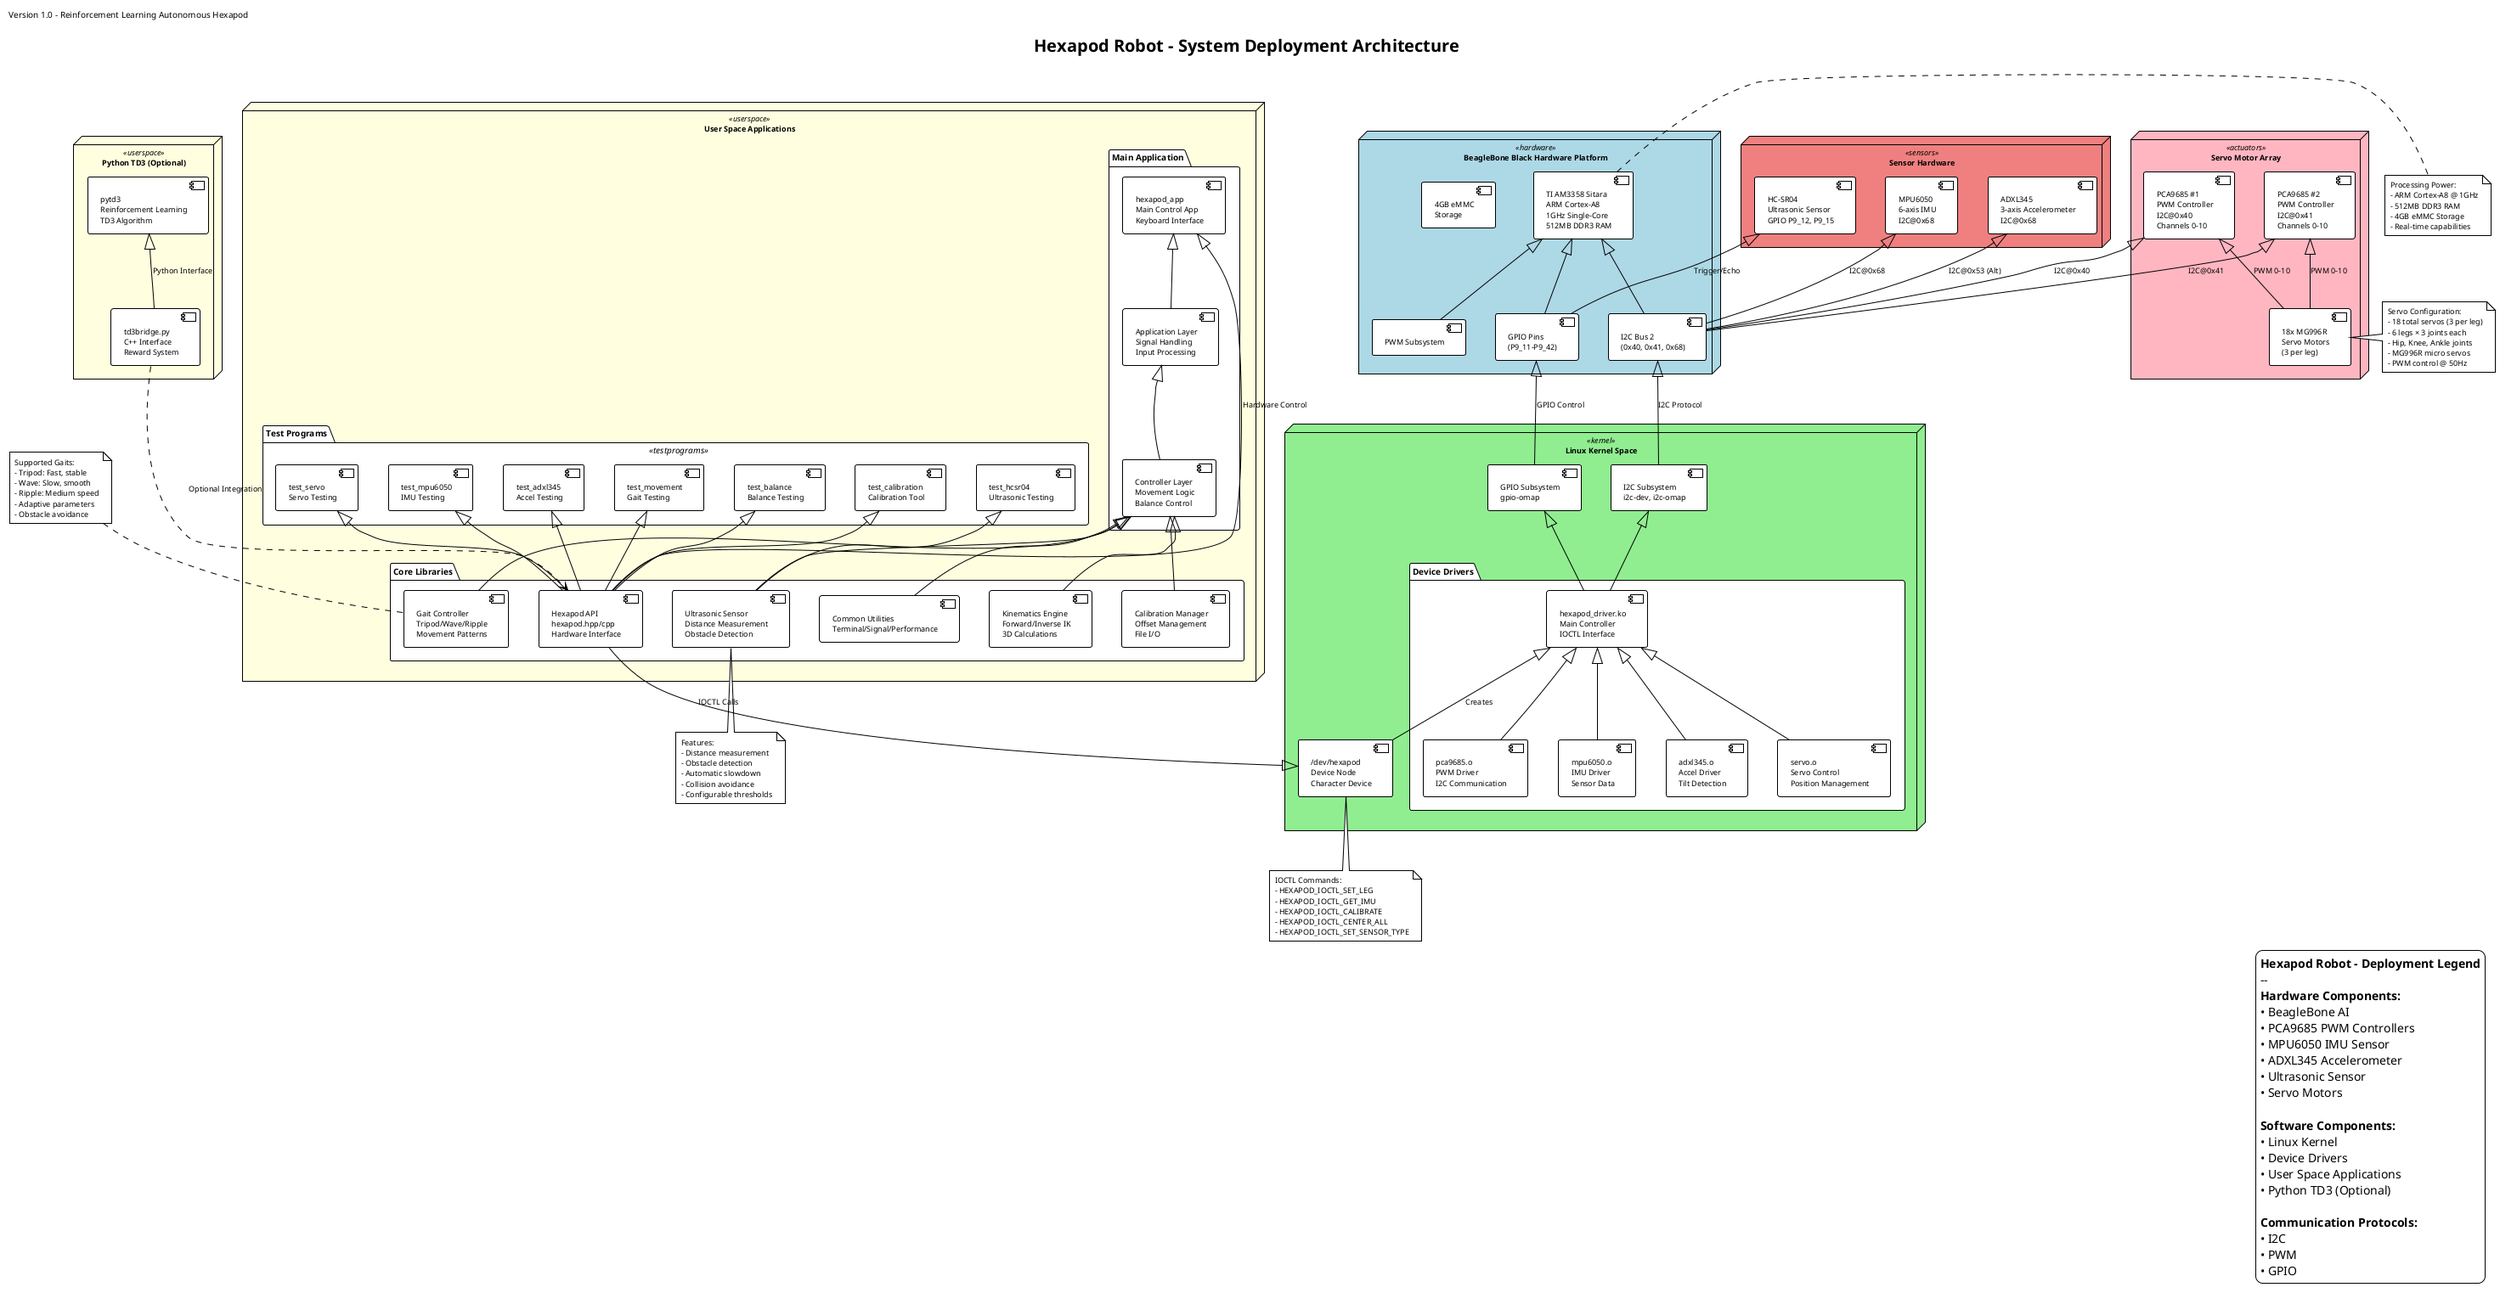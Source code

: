 /'
 * Hexapod Project - A Reinforcement Learning-based Autonomous Hexapod
 * Copyright (C) 2025  Nguyen Trong Phuc
 *
 * This program is free software; you can redistribute it and/or modify
 * it under the terms of the GNU General Public License as published by
 * the Free Software Foundation; either version 2 of the License, or
 * (at your option) any later version.
 *
 * This program is distributed in the hope that it will be useful,
 * but WITHOUT ANY WARRANTY; without even the implied warranty of
 * MERCHANTABILITY or FITNESS FOR A PARTICULAR PURPOSE.  See the
 * GNU General Public License for more details.
 *
 * You should have received a copy of the GNU General Public License
 * along with this program; if not, write to the Free Software Foundation,
 * Inc., 51 Franklin Street, Fifth Floor, Boston, MA 02110-1301 USA.
 '/

@startuml deployment
!theme plain
!define RECTANGLE class

title <font size=20><b>Hexapod Robot - System Deployment Architecture</b></font>
left header Version 1.0 - Reinforcement Learning Autonomous Hexapod
right header BeagleBone Black Platform

skinparam page {
    size A4
    margin 10mm
}

skinparam {
    defaultFontSize 9
    classFontSize 8
    packageFontSize 10
    titleFontSize 12
}

skinparam node {
    BackgroundColor<<hardware>> LightBlue
    BackgroundColor<<kernel>> LightGreen
    BackgroundColor<<userspace>> LightYellow
    BackgroundColor<<sensors>> LightCoral
    BackgroundColor<<actuators>> LightPink
}

' Hardware Layer
node "BeagleBone Black Hardware Platform" <<hardware>> {
    component "TI AM3358 Sitara\nARM Cortex-A8\n1GHz Single-Core\n512MB DDR3 RAM" as processor
    component "4GB eMMC\nStorage" as storage
    component "I2C Bus 2\n(0x40, 0x41, 0x68)" as i2c_bus
    component "GPIO Pins\n(P9_11-P9_42)" as gpio_pins
    component "PWM Subsystem" as pwm_sys
}

' Sensor Hardware
node "Sensor Hardware" <<sensors>> {
    component "MPU6050\n6-axis IMU\nI2C@0x68" as mpu6050_hw
    component "ADXL345\n3-axis Accelerometer\nI2C@0x68" as adxl345_hw
    component "HC-SR04\nUltrasonic Sensor\nGPIO P9_12, P9_15" as ultrasonic_hw
}

' Actuator Hardware
node "Servo Motor Array" <<actuators>> {
    component "PCA9685 #1\nPWM Controller\nI2C@0x40\nChannels 0-10" as pca9685_1
    component "PCA9685 #2\nPWM Controller\nI2C@0x41\nChannels 0-10" as pca9685_2
    component "18x MG996R\nServo Motors\n(3 per leg)" as servos
}

' Kernel Space
node "Linux Kernel Space" <<kernel>> {
    package "Device Drivers" {
        component "hexapod_driver.ko\nMain Controller\nIOCTL Interface" as hexapod_driver
        component "pca9685.o\nPWM Driver\nI2C Communication" as pca9685_driver
        component "mpu6050.o\nIMU Driver\nSensor Data" as mpu6050_driver
        component "adxl345.o\nAccel Driver\nTilt Detection" as adxl345_driver
        component "servo.o\nServo Control\nPosition Management" as servo_driver
    }
    
    component "/dev/hexapod\nDevice Node\nCharacter Device" as device_node
    component "I2C Subsystem\ni2c-dev, i2c-omap" as i2c_subsystem
    component "GPIO Subsystem\ngpio-omap" as gpio_subsystem
}

' User Space Applications
node "User Space Applications" <<userspace>> {
    package "Main Application" {
        component "hexapod_app\nMain Control App\nKeyboard Interface" as main_app
        component "Application Layer\nSignal Handling\nInput Processing" as app_layer
        component "Controller Layer\nMovement Logic\nBalance Control" as controller_layer
    }
    
    package "Test Programs" <<testprograms>> {
        component "test_servo\nServo Testing" as test_servo
        component "test_mpu6050\nIMU Testing" as test_mpu6050
        component "test_adxl345\nAccel Testing" as test_adxl345
        component "test_movement\nGait Testing" as test_movement
        component "test_balance\nBalance Testing" as test_balance
        component "test_calibration\nCalibration Tool" as test_calibration
        component "test_hcsr04\nUltrasonic Testing" as test_hcsr04
    }
    
    package "Core Libraries" {
        component "Hexapod API\nhexapod.hpp/cpp\nHardware Interface" as hexapod_api
        component "Kinematics Engine\nForward/Inverse IK\n3D Calculations" as kinematics
        component "Gait Controller\nTripod/Wave/Ripple\nMovement Patterns" as gait_controller
        component "Calibration Manager\nOffset Management\nFile I/O" as calibration
        component "Ultrasonic Sensor\nDistance Measurement\nObstacle Detection" as ultrasonic_api
        component "Common Utilities\nTerminal/Signal/Performance" as common_utils
    }
}

' Optional Python Layer
node "Python TD3 (Optional)" <<userspace>> {
    component "pytd3\nReinforcement Learning\nTD3 Algorithm" as pytd3
    component "td3bridge.py\nC++ Interface\nReward System" as td3bridge
}

' Connections - Hardware to Kernel
processor <|-- i2c_bus
processor <|-- gpio_pins
processor <|-- pwm_sys
i2c_bus <|-- i2c_subsystem : "I2C Protocol"
gpio_pins <|-- gpio_subsystem : "GPIO Control"

' Sensor Connections
mpu6050_hw <|-- i2c_bus : "I2C@0x68"
adxl345_hw <|-- i2c_bus : "I2C@0x53 (Alt)"
ultrasonic_hw <|-- gpio_pins : "Trigger/Echo"

' Actuator Connections
pca9685_1 <|-- i2c_bus : "I2C@0x40"
pca9685_2 <|-- i2c_bus : "I2C@0x41"
pca9685_1 <|-- servos : "PWM 0-10"
pca9685_2 <|-- servos : "PWM 0-10"

' Kernel Driver Connections
i2c_subsystem <|-- hexapod_driver
hexapod_driver <|-- pca9685_driver
hexapod_driver <|-- mpu6050_driver
hexapod_driver <|-- adxl345_driver
gpio_subsystem <|-- hexapod_driver
hexapod_driver <|-- servo_driver
hexapod_driver <|-- device_node : "Creates"

' User Space to Kernel
hexapod_api --|>  device_node : "IOCTL Calls"
main_app <|-- hexapod_api : "Hardware Control"
test_servo <|-- hexapod_api
test_mpu6050 <|-- hexapod_api
test_adxl345 <|-- hexapod_api
test_movement <|-- hexapod_api
test_balance <|-- hexapod_api
test_calibration <|-- hexapod_api
test_hcsr04 <|-- ultrasonic_api

' Application Layer Dependencies
app_layer <|-- controller_layer
controller_layer <|-- gait_controller
controller_layer <|-- kinematics
controller_layer <|-- calibration
controller_layer <|-- ultrasonic_api
controller_layer <|-- common_utils
main_app <|-- app_layer

' Python Integration (Optional)
pytd3 <|-- td3bridge : "Python Interface"
td3bridge -.-> hexapod_api : "Optional Integration"

' Notes with technical details
note right of processor
  Processing Power:
  - ARM Cortex-A8 @ 1GHz
  - 512MB DDR3 RAM
  - 4GB eMMC Storage
  - Real-time capabilities
end note

note left of servos
  Servo Configuration:
  - 18 total servos (3 per leg)
  - 6 legs × 3 joints each
  - Hip, Knee, Ankle joints
  - MG996R micro servos
  - PWM control @ 50Hz
end note

note bottom of device_node
  IOCTL Commands:
  - HEXAPOD_IOCTL_SET_LEG
  - HEXAPOD_IOCTL_GET_IMU
  - HEXAPOD_IOCTL_CALIBRATE
  - HEXAPOD_IOCTL_CENTER_ALL
  - HEXAPOD_IOCTL_SET_SENSOR_TYPE
end note

note top of gait_controller
  Supported Gaits:
  - Tripod: Fast, stable
  - Wave: Slow, smooth
  - Ripple: Medium speed
  - Adaptive parameters
  - Obstacle avoidance
end note

note bottom of ultrasonic_api
  Features:
  - Distance measurement
  - Obstacle detection
  - Automatic slowdown
  - Collision avoidance
  - Configurable thresholds
end note

legend right
  <b>Hexapod Robot - Deployment Legend</b>
  --
  <b>Hardware Components:</b>
  • BeagleBone AI
  • PCA9685 PWM Controllers
  • MPU6050 IMU Sensor
  • ADXL345 Accelerometer
  • Ultrasonic Sensor
  • Servo Motors

  <b>Software Components:</b>
  • Linux Kernel
  • Device Drivers
  • User Space Applications
  • Python TD3 (Optional)

  <b>Communication Protocols:</b>
  • I2C
  • PWM
  • GPIO
end legend

@enduml